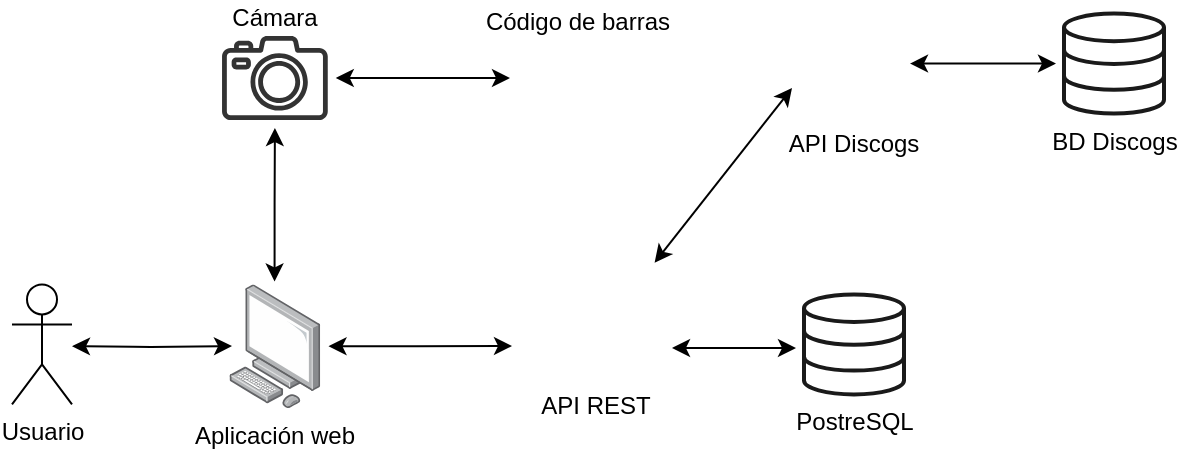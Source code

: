 <mxfile version="24.5.3" type="device">
  <diagram name="Página-1" id="gtW-3KsAk-ZhZF4R4xdX">
    <mxGraphModel dx="724" dy="434" grid="1" gridSize="10" guides="1" tooltips="1" connect="1" arrows="1" fold="1" page="1" pageScale="1" pageWidth="827" pageHeight="1169" math="0" shadow="0">
      <root>
        <mxCell id="0" />
        <mxCell id="1" parent="0" />
        <mxCell id="5H7F90yuhW7qlwsEVHL8-1" value="Usuario" style="shape=umlActor;verticalLabelPosition=bottom;verticalAlign=top;html=1;" vertex="1" parent="1">
          <mxGeometry x="100" y="208.2" width="30" height="60" as="geometry" />
        </mxCell>
        <mxCell id="5H7F90yuhW7qlwsEVHL8-8" style="edgeStyle=orthogonalEdgeStyle;rounded=0;orthogonalLoop=1;jettySize=auto;html=1;startArrow=classic;startFill=1;exitX=0.497;exitY=0.036;exitDx=0;exitDy=0;exitPerimeter=0;" edge="1" parent="1" source="5H7F90yuhW7qlwsEVHL8-2" target="5H7F90yuhW7qlwsEVHL8-3">
          <mxGeometry relative="1" as="geometry" />
        </mxCell>
        <mxCell id="5H7F90yuhW7qlwsEVHL8-18" style="edgeStyle=orthogonalEdgeStyle;rounded=0;orthogonalLoop=1;jettySize=auto;html=1;startArrow=classic;startFill=1;" edge="1" parent="1" source="5H7F90yuhW7qlwsEVHL8-2">
          <mxGeometry relative="1" as="geometry">
            <mxPoint x="350" y="239" as="targetPoint" />
          </mxGeometry>
        </mxCell>
        <mxCell id="5H7F90yuhW7qlwsEVHL8-2" value="Aplicación web" style="image;points=[];aspect=fixed;align=center;shadow=0;dashed=0;image=img/lib/allied_telesis/computer_and_terminals/Personal_Computer.svg;imageBackground=default;html=1;perimeterSpacing=4;" vertex="1" parent="1">
          <mxGeometry x="208.65" y="208.2" width="45.6" height="61.8" as="geometry" />
        </mxCell>
        <mxCell id="5H7F90yuhW7qlwsEVHL8-6" style="rounded=0;orthogonalLoop=1;jettySize=auto;html=1;startArrow=classic;startFill=1;" edge="1" parent="1" source="5H7F90yuhW7qlwsEVHL8-3" target="5H7F90yuhW7qlwsEVHL8-5">
          <mxGeometry relative="1" as="geometry" />
        </mxCell>
        <mxCell id="5H7F90yuhW7qlwsEVHL8-3" value="Cámara" style="outlineConnect=0;dashed=0;verticalLabelPosition=top;verticalAlign=bottom;align=center;html=1;fontSize=12;fontStyle=0;aspect=fixed;pointerEvents=1;shape=mxgraph.aws4.camera2;shadow=0;fillColor=#333333;strokeColor=none;fillStyle=auto;gradientColor=none;strokeWidth=25;perimeterSpacing=4;labelPosition=center;" vertex="1" parent="1">
          <mxGeometry x="205" y="83.95" width="52.9" height="42.05" as="geometry" />
        </mxCell>
        <mxCell id="5H7F90yuhW7qlwsEVHL8-5" value="Código de barras" style="shape=image;verticalLabelPosition=top;labelBackgroundColor=default;verticalAlign=bottom;aspect=fixed;imageAspect=0;image=https://upload.wikimedia.org/wikipedia/commons/thumb/8/84/EAN13.svg/1200px-EAN13.svg.png;labelPosition=center;align=center;perimeterSpacing=3;" vertex="1" parent="1">
          <mxGeometry x="352" y="86.22" width="62" height="37.56" as="geometry" />
        </mxCell>
        <mxCell id="5H7F90yuhW7qlwsEVHL8-17" value="" style="group" vertex="1" connectable="0" parent="1">
          <mxGeometry x="352" y="197.36" width="80" height="83.47" as="geometry" />
        </mxCell>
        <mxCell id="5H7F90yuhW7qlwsEVHL8-14" value="" style="shape=image;verticalLabelPosition=bottom;labelBackgroundColor=default;verticalAlign=top;aspect=fixed;imageAspect=0;image=https://upload.wikimedia.org/wikipedia/commons/thumb/c/c3/Python-logo-notext.svg/800px-Python-logo-notext.svg.png;" vertex="1" parent="5H7F90yuhW7qlwsEVHL8-17">
          <mxGeometry x="26" width="43.3" height="47.47" as="geometry" />
        </mxCell>
        <mxCell id="5H7F90yuhW7qlwsEVHL8-15" value="" style="shape=image;verticalLabelPosition=bottom;labelBackgroundColor=default;verticalAlign=top;aspect=fixed;imageAspect=0;image=https://static-00.iconduck.com/assets.00/programming-language-flask-icon-2048x1826-wf5k5ugs.png;" vertex="1" parent="5H7F90yuhW7qlwsEVHL8-17">
          <mxGeometry x="6" y="21.8" width="40" height="35.67" as="geometry" />
        </mxCell>
        <mxCell id="5H7F90yuhW7qlwsEVHL8-16" value="API REST" style="text;align=center;verticalAlign=middle;spacingLeft=3;spacingRight=3;strokeColor=none;rotatable=0;points=[[0,0.5],[1,0.5]];portConstraint=eastwest;" vertex="1" parent="5H7F90yuhW7qlwsEVHL8-17">
          <mxGeometry y="57.47" width="80" height="26" as="geometry" />
        </mxCell>
        <mxCell id="5H7F90yuhW7qlwsEVHL8-13" style="edgeStyle=orthogonalEdgeStyle;rounded=1;orthogonalLoop=1;jettySize=auto;html=1;curved=0;startArrow=classic;startFill=1;" edge="1" parent="1">
          <mxGeometry relative="1" as="geometry">
            <mxPoint x="130" y="239.1" as="targetPoint" />
            <mxPoint x="210" y="239" as="sourcePoint" />
          </mxGeometry>
        </mxCell>
        <mxCell id="5H7F90yuhW7qlwsEVHL8-20" style="edgeStyle=orthogonalEdgeStyle;rounded=0;orthogonalLoop=1;jettySize=auto;html=1;startArrow=classic;startFill=1;" edge="1" parent="1" source="5H7F90yuhW7qlwsEVHL8-19">
          <mxGeometry relative="1" as="geometry">
            <mxPoint x="430" y="240" as="targetPoint" />
            <Array as="points">
              <mxPoint x="520" y="240" />
              <mxPoint x="520" y="240" />
            </Array>
          </mxGeometry>
        </mxCell>
        <mxCell id="5H7F90yuhW7qlwsEVHL8-19" value="PostreSQL" style="html=1;verticalLabelPosition=bottom;align=center;labelBackgroundColor=#ffffff;verticalAlign=top;strokeWidth=2;strokeColor=#1A1A1A;shadow=0;dashed=0;shape=mxgraph.ios7.icons.data;perimeterSpacing=4;" vertex="1" parent="1">
          <mxGeometry x="496" y="213.2" width="50" height="50" as="geometry" />
        </mxCell>
        <mxCell id="5H7F90yuhW7qlwsEVHL8-23" style="rounded=0;orthogonalLoop=1;jettySize=auto;html=1;entryX=1;entryY=0;entryDx=0;entryDy=0;startArrow=classic;startFill=1;" edge="1" parent="1" target="5H7F90yuhW7qlwsEVHL8-14">
          <mxGeometry relative="1" as="geometry">
            <mxPoint x="490" y="110" as="sourcePoint" />
          </mxGeometry>
        </mxCell>
        <mxCell id="5H7F90yuhW7qlwsEVHL8-21" value="API Discogs" style="shape=image;verticalLabelPosition=bottom;labelBackgroundColor=default;verticalAlign=top;aspect=fixed;imageAspect=0;image=https://static-00.iconduck.com/assets.00/discogs-icon-512x512-c42b9zxj.png;perimeterSpacing=2;" vertex="1" parent="1">
          <mxGeometry x="495" y="71.78" width="52" height="52" as="geometry" />
        </mxCell>
        <mxCell id="5H7F90yuhW7qlwsEVHL8-25" style="edgeStyle=orthogonalEdgeStyle;rounded=0;orthogonalLoop=1;jettySize=auto;html=1;entryX=1;entryY=0.5;entryDx=0;entryDy=0;startArrow=classic;startFill=1;" edge="1" parent="1" source="5H7F90yuhW7qlwsEVHL8-24" target="5H7F90yuhW7qlwsEVHL8-21">
          <mxGeometry relative="1" as="geometry" />
        </mxCell>
        <mxCell id="5H7F90yuhW7qlwsEVHL8-24" value="BD Discogs" style="html=1;verticalLabelPosition=bottom;align=center;labelBackgroundColor=#ffffff;verticalAlign=top;strokeWidth=2;strokeColor=#1A1A1A;shadow=0;dashed=0;shape=mxgraph.ios7.icons.data;perimeterSpacing=4;" vertex="1" parent="1">
          <mxGeometry x="626" y="72.78" width="50" height="50" as="geometry" />
        </mxCell>
      </root>
    </mxGraphModel>
  </diagram>
</mxfile>
